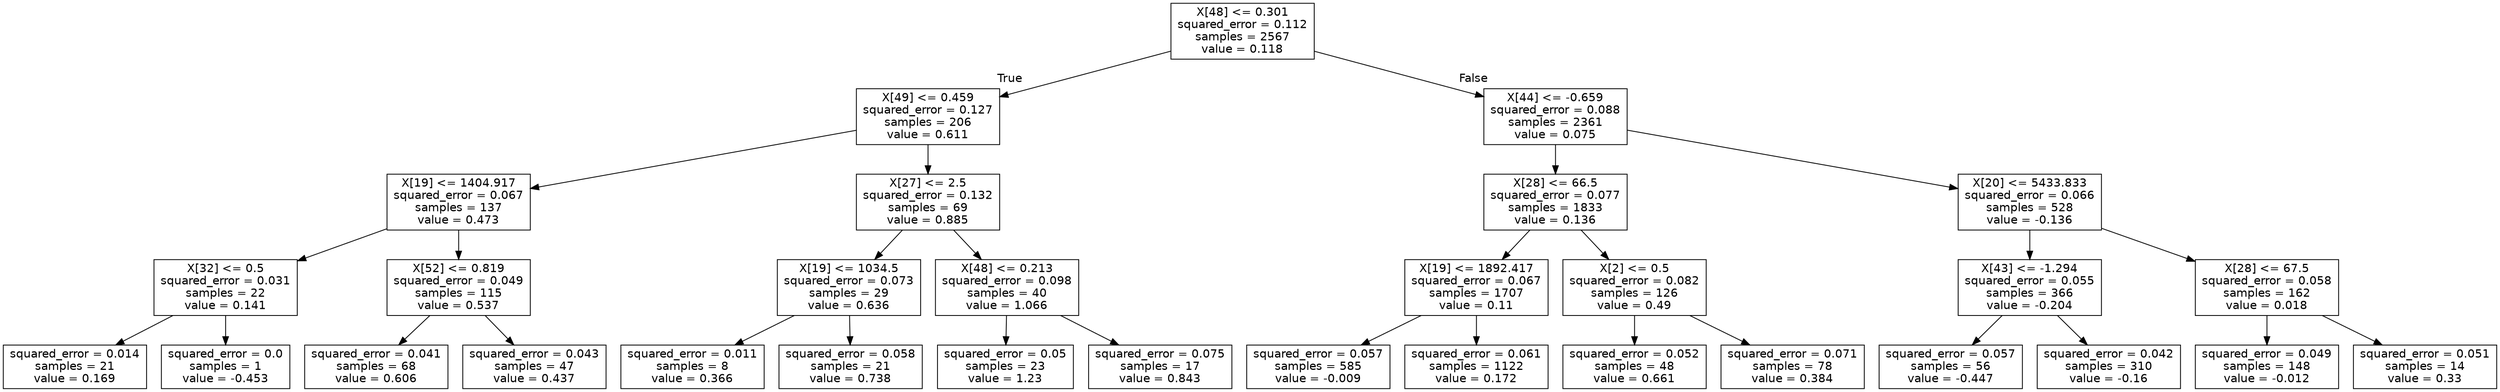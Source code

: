 digraph Tree {
node [shape=box, fontname="helvetica"] ;
edge [fontname="helvetica"] ;
0 [label="X[48] <= 0.301\nsquared_error = 0.112\nsamples = 2567\nvalue = 0.118"] ;
1 [label="X[49] <= 0.459\nsquared_error = 0.127\nsamples = 206\nvalue = 0.611"] ;
0 -> 1 [labeldistance=2.5, labelangle=45, headlabel="True"] ;
2 [label="X[19] <= 1404.917\nsquared_error = 0.067\nsamples = 137\nvalue = 0.473"] ;
1 -> 2 ;
3 [label="X[32] <= 0.5\nsquared_error = 0.031\nsamples = 22\nvalue = 0.141"] ;
2 -> 3 ;
4 [label="squared_error = 0.014\nsamples = 21\nvalue = 0.169"] ;
3 -> 4 ;
5 [label="squared_error = 0.0\nsamples = 1\nvalue = -0.453"] ;
3 -> 5 ;
6 [label="X[52] <= 0.819\nsquared_error = 0.049\nsamples = 115\nvalue = 0.537"] ;
2 -> 6 ;
7 [label="squared_error = 0.041\nsamples = 68\nvalue = 0.606"] ;
6 -> 7 ;
8 [label="squared_error = 0.043\nsamples = 47\nvalue = 0.437"] ;
6 -> 8 ;
9 [label="X[27] <= 2.5\nsquared_error = 0.132\nsamples = 69\nvalue = 0.885"] ;
1 -> 9 ;
10 [label="X[19] <= 1034.5\nsquared_error = 0.073\nsamples = 29\nvalue = 0.636"] ;
9 -> 10 ;
11 [label="squared_error = 0.011\nsamples = 8\nvalue = 0.366"] ;
10 -> 11 ;
12 [label="squared_error = 0.058\nsamples = 21\nvalue = 0.738"] ;
10 -> 12 ;
13 [label="X[48] <= 0.213\nsquared_error = 0.098\nsamples = 40\nvalue = 1.066"] ;
9 -> 13 ;
14 [label="squared_error = 0.05\nsamples = 23\nvalue = 1.23"] ;
13 -> 14 ;
15 [label="squared_error = 0.075\nsamples = 17\nvalue = 0.843"] ;
13 -> 15 ;
16 [label="X[44] <= -0.659\nsquared_error = 0.088\nsamples = 2361\nvalue = 0.075"] ;
0 -> 16 [labeldistance=2.5, labelangle=-45, headlabel="False"] ;
17 [label="X[28] <= 66.5\nsquared_error = 0.077\nsamples = 1833\nvalue = 0.136"] ;
16 -> 17 ;
18 [label="X[19] <= 1892.417\nsquared_error = 0.067\nsamples = 1707\nvalue = 0.11"] ;
17 -> 18 ;
19 [label="squared_error = 0.057\nsamples = 585\nvalue = -0.009"] ;
18 -> 19 ;
20 [label="squared_error = 0.061\nsamples = 1122\nvalue = 0.172"] ;
18 -> 20 ;
21 [label="X[2] <= 0.5\nsquared_error = 0.082\nsamples = 126\nvalue = 0.49"] ;
17 -> 21 ;
22 [label="squared_error = 0.052\nsamples = 48\nvalue = 0.661"] ;
21 -> 22 ;
23 [label="squared_error = 0.071\nsamples = 78\nvalue = 0.384"] ;
21 -> 23 ;
24 [label="X[20] <= 5433.833\nsquared_error = 0.066\nsamples = 528\nvalue = -0.136"] ;
16 -> 24 ;
25 [label="X[43] <= -1.294\nsquared_error = 0.055\nsamples = 366\nvalue = -0.204"] ;
24 -> 25 ;
26 [label="squared_error = 0.057\nsamples = 56\nvalue = -0.447"] ;
25 -> 26 ;
27 [label="squared_error = 0.042\nsamples = 310\nvalue = -0.16"] ;
25 -> 27 ;
28 [label="X[28] <= 67.5\nsquared_error = 0.058\nsamples = 162\nvalue = 0.018"] ;
24 -> 28 ;
29 [label="squared_error = 0.049\nsamples = 148\nvalue = -0.012"] ;
28 -> 29 ;
30 [label="squared_error = 0.051\nsamples = 14\nvalue = 0.33"] ;
28 -> 30 ;
}